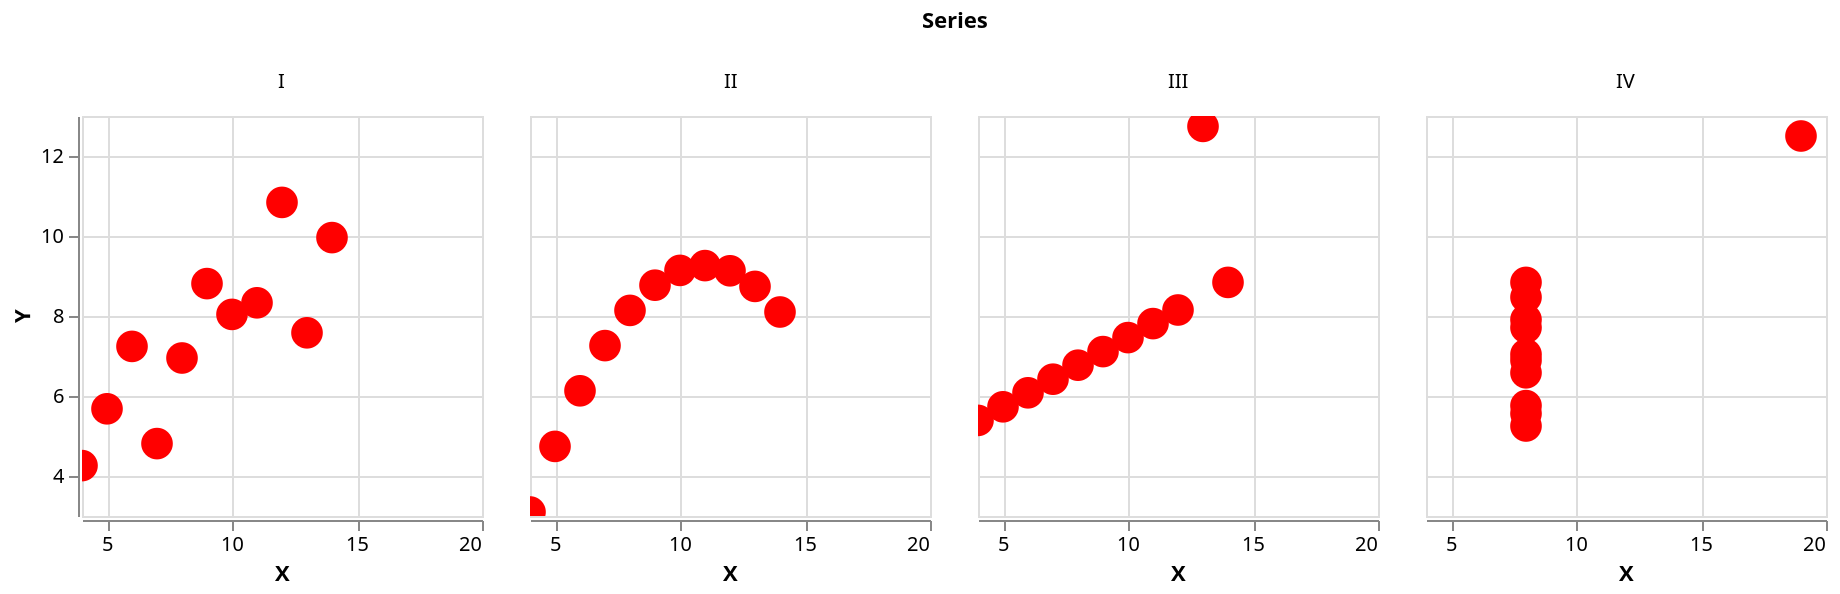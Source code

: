 {"$schema": "https://vega.github.io/schema/vega-lite/v4.json", "description": "Anscombe's Quartet", "data": {"values": [{"Series": "I", "X": 10.0, "Y": 8.04}, {"Series": "I", "X": 8.0, "Y": 6.95}, {"Series": "I", "X": 13.0, "Y": 7.58}, {"Series": "I", "X": 9.0, "Y": 8.81}, {"Series": "I", "X": 11.0, "Y": 8.33}, {"Series": "I", "X": 14.0, "Y": 9.96}, {"Series": "I", "X": 6.0, "Y": 7.24}, {"Series": "I", "X": 4.0, "Y": 4.26}, {"Series": "I", "X": 12.0, "Y": 10.84}, {"Series": "I", "X": 7.0, "Y": 4.81}, {"Series": "I", "X": 5.0, "Y": 5.68}, {"Series": "II", "X": 10.0, "Y": 9.14}, {"Series": "II", "X": 8.0, "Y": 8.14}, {"Series": "II", "X": 13.0, "Y": 8.74}, {"Series": "II", "X": 9.0, "Y": 8.77}, {"Series": "II", "X": 11.0, "Y": 9.26}, {"Series": "II", "X": 14.0, "Y": 8.1}, {"Series": "II", "X": 6.0, "Y": 6.13}, {"Series": "II", "X": 4.0, "Y": 3.1}, {"Series": "II", "X": 12.0, "Y": 9.13}, {"Series": "II", "X": 7.0, "Y": 7.26}, {"Series": "II", "X": 5.0, "Y": 4.74}, {"Series": "III", "X": 10.0, "Y": 7.46}, {"Series": "III", "X": 8.0, "Y": 6.77}, {"Series": "III", "X": 13.0, "Y": 12.74}, {"Series": "III", "X": 9.0, "Y": 7.11}, {"Series": "III", "X": 11.0, "Y": 7.81}, {"Series": "III", "X": 14.0, "Y": 8.84}, {"Series": "III", "X": 6.0, "Y": 6.08}, {"Series": "III", "X": 4.0, "Y": 5.39}, {"Series": "III", "X": 12.0, "Y": 8.15}, {"Series": "III", "X": 7.0, "Y": 6.42}, {"Series": "III", "X": 5.0, "Y": 5.73}, {"Series": "IV", "X": 8.0, "Y": 6.58}, {"Series": "IV", "X": 8.0, "Y": 5.76}, {"Series": "IV", "X": 8.0, "Y": 7.71}, {"Series": "IV", "X": 8.0, "Y": 8.84}, {"Series": "IV", "X": 8.0, "Y": 8.47}, {"Series": "IV", "X": 8.0, "Y": 7.04}, {"Series": "IV", "X": 8.0, "Y": 5.25}, {"Series": "IV", "X": 19.0, "Y": 12.5}, {"Series": "IV", "X": 8.0, "Y": 5.56}, {"Series": "IV", "X": 8.0, "Y": 7.91}, {"Series": "IV", "X": 8.0, "Y": 6.89}]}, "mark": "circle", "selection": {"brush": {"type": "interval", "resolve": "intersect", "encodings": ["x"], "on": "[mousedown[event.shiftKey], mouseup] > mousemove", "translate": "[mousedown[event.shiftKey], mouseup] > mousemove"}, "grid": {"type": "interval", "resolve": "global", "bind": "scales", "translate": "[mousedown[!event.shiftKey], mouseup] > mousemove"}, "xenc": {"type": "single", "resolve": "global", "on": "mouseover", "nearest": true, "fields": ["X"], "bind": {"input": "number"}}}, "encoding": {"column": {"field": "Series"}, "x": {"field": "X", "type": "quantitative", "scale": {"zero": false}}, "y": {"field": "Y", "type": "quantitative", "scale": {"zero": false}}, "size": {"value": 100, "condition": {"selection": "brush", "value": 250}}, "color": {"value": "steelblue", "condition": {"selection": "xenc", "value": "red"}}, "opacity": {"value": 1}}}